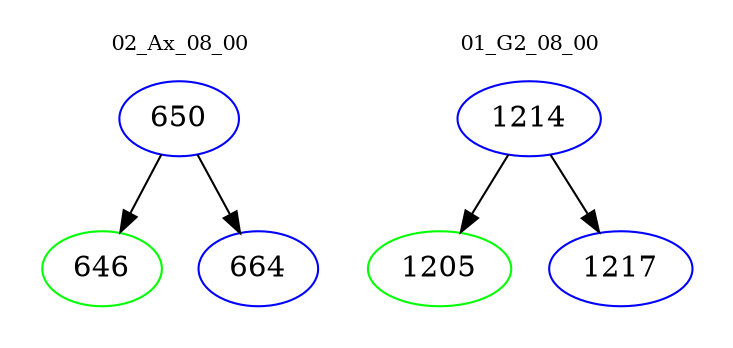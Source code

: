 digraph{
subgraph cluster_0 {
color = white
label = "02_Ax_08_00";
fontsize=10;
T0_650 [label="650", color="blue"]
T0_650 -> T0_646 [color="black"]
T0_646 [label="646", color="green"]
T0_650 -> T0_664 [color="black"]
T0_664 [label="664", color="blue"]
}
subgraph cluster_1 {
color = white
label = "01_G2_08_00";
fontsize=10;
T1_1214 [label="1214", color="blue"]
T1_1214 -> T1_1205 [color="black"]
T1_1205 [label="1205", color="green"]
T1_1214 -> T1_1217 [color="black"]
T1_1217 [label="1217", color="blue"]
}
}
